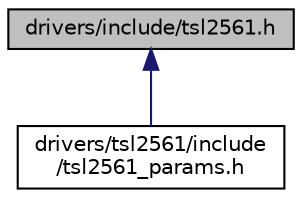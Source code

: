 digraph "drivers/include/tsl2561.h"
{
 // LATEX_PDF_SIZE
  edge [fontname="Helvetica",fontsize="10",labelfontname="Helvetica",labelfontsize="10"];
  node [fontname="Helvetica",fontsize="10",shape=record];
  Node1 [label="drivers/include/tsl2561.h",height=0.2,width=0.4,color="black", fillcolor="grey75", style="filled", fontcolor="black",tooltip="Device driver interface for the illuminance TSL2561 sensor."];
  Node1 -> Node2 [dir="back",color="midnightblue",fontsize="10",style="solid",fontname="Helvetica"];
  Node2 [label="drivers/tsl2561/include\l/tsl2561_params.h",height=0.2,width=0.4,color="black", fillcolor="white", style="filled",URL="$tsl2561__params_8h.html",tooltip="Default configuration for TSL2561."];
}
